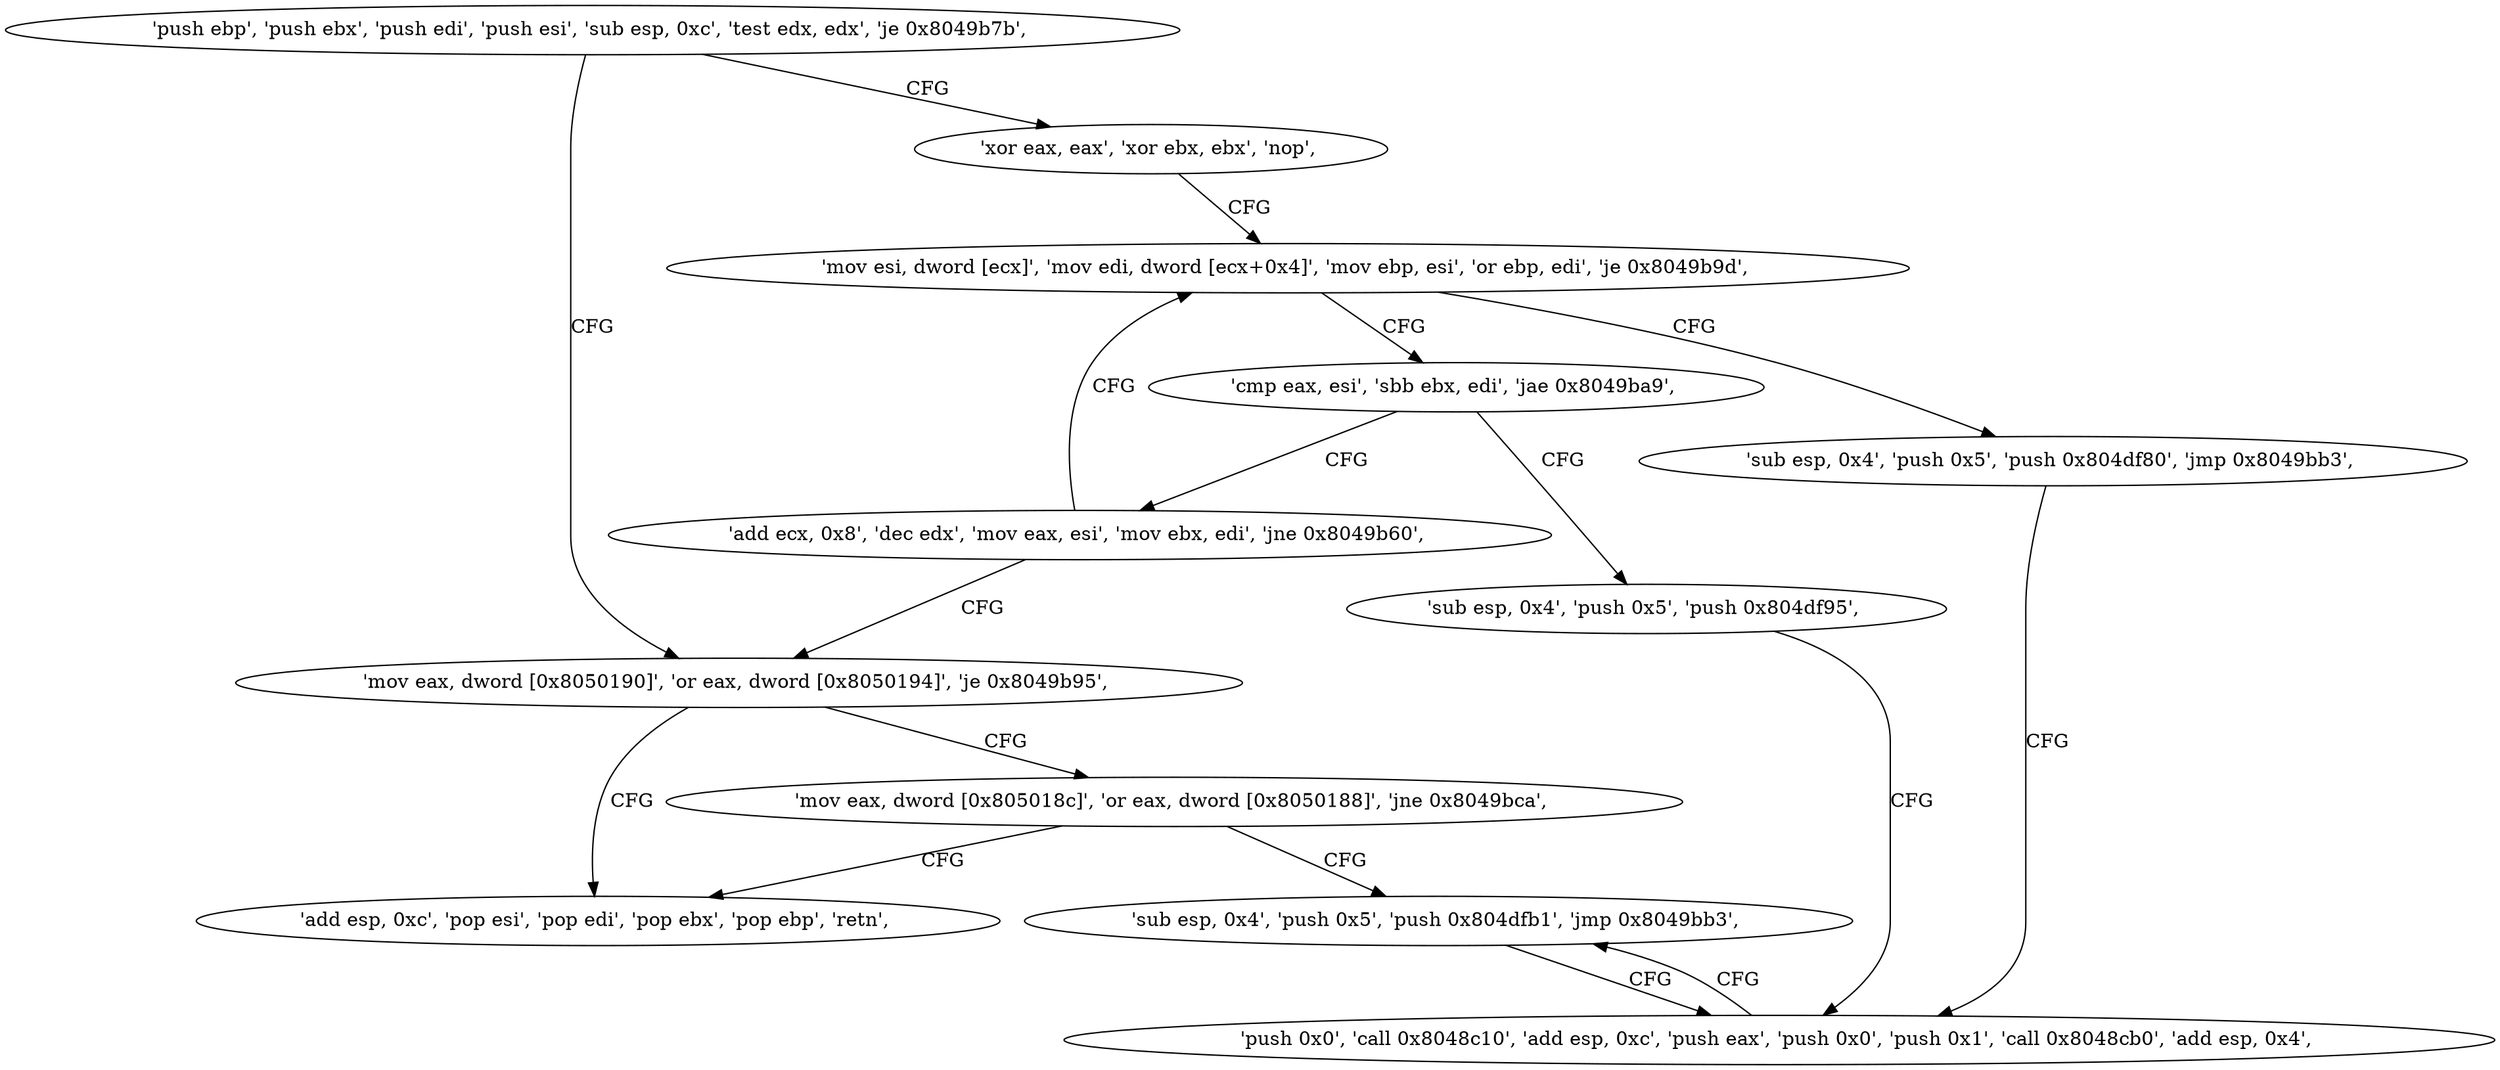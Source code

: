 digraph "func" {
"134519632" [label = "'push ebp', 'push ebx', 'push edi', 'push esi', 'sub esp, 0xc', 'test edx, edx', 'je 0x8049b7b', " ]
"134519675" [label = "'mov eax, dword [0x8050190]', 'or eax, dword [0x8050194]', 'je 0x8049b95', " ]
"134519643" [label = "'xor eax, eax', 'xor ebx, ebx', 'nop', " ]
"134519701" [label = "'add esp, 0xc', 'pop esi', 'pop edi', 'pop ebx', 'pop ebp', 'retn', " ]
"134519688" [label = "'mov eax, dword [0x805018c]', 'or eax, dword [0x8050188]', 'jne 0x8049bca', " ]
"134519648" [label = "'mov esi, dword [ecx]', 'mov edi, dword [ecx+0x4]', 'mov ebp, esi', 'or ebp, edi', 'je 0x8049b9d', " ]
"134519754" [label = "'sub esp, 0x4', 'push 0x5', 'push 0x804dfb1', 'jmp 0x8049bb3', " ]
"134519709" [label = "'sub esp, 0x4', 'push 0x5', 'push 0x804df80', 'jmp 0x8049bb3', " ]
"134519731" [label = "'push 0x0', 'call 0x8048c10', 'add esp, 0xc', 'push eax', 'push 0x0', 'push 0x1', 'call 0x8048cb0', 'add esp, 0x4', " ]
"134519659" [label = "'cmp eax, esi', 'sbb ebx, edi', 'jae 0x8049ba9', " ]
"134519721" [label = "'sub esp, 0x4', 'push 0x5', 'push 0x804df95', " ]
"134519665" [label = "'add ecx, 0x8', 'dec edx', 'mov eax, esi', 'mov ebx, edi', 'jne 0x8049b60', " ]
"134519632" -> "134519675" [ label = "CFG" ]
"134519632" -> "134519643" [ label = "CFG" ]
"134519675" -> "134519701" [ label = "CFG" ]
"134519675" -> "134519688" [ label = "CFG" ]
"134519643" -> "134519648" [ label = "CFG" ]
"134519688" -> "134519754" [ label = "CFG" ]
"134519688" -> "134519701" [ label = "CFG" ]
"134519648" -> "134519709" [ label = "CFG" ]
"134519648" -> "134519659" [ label = "CFG" ]
"134519754" -> "134519731" [ label = "CFG" ]
"134519709" -> "134519731" [ label = "CFG" ]
"134519731" -> "134519754" [ label = "CFG" ]
"134519659" -> "134519721" [ label = "CFG" ]
"134519659" -> "134519665" [ label = "CFG" ]
"134519721" -> "134519731" [ label = "CFG" ]
"134519665" -> "134519648" [ label = "CFG" ]
"134519665" -> "134519675" [ label = "CFG" ]
}
